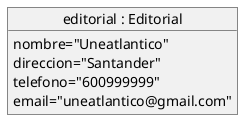 @startuml objetoDeDominio_EstadoInicial

object "editorial : Editorial" as editorial {
nombre="Uneatlantico"
direccion="Santander"
telefono="600999999"
email="uneatlantico@gmail.com"
}

@enduml